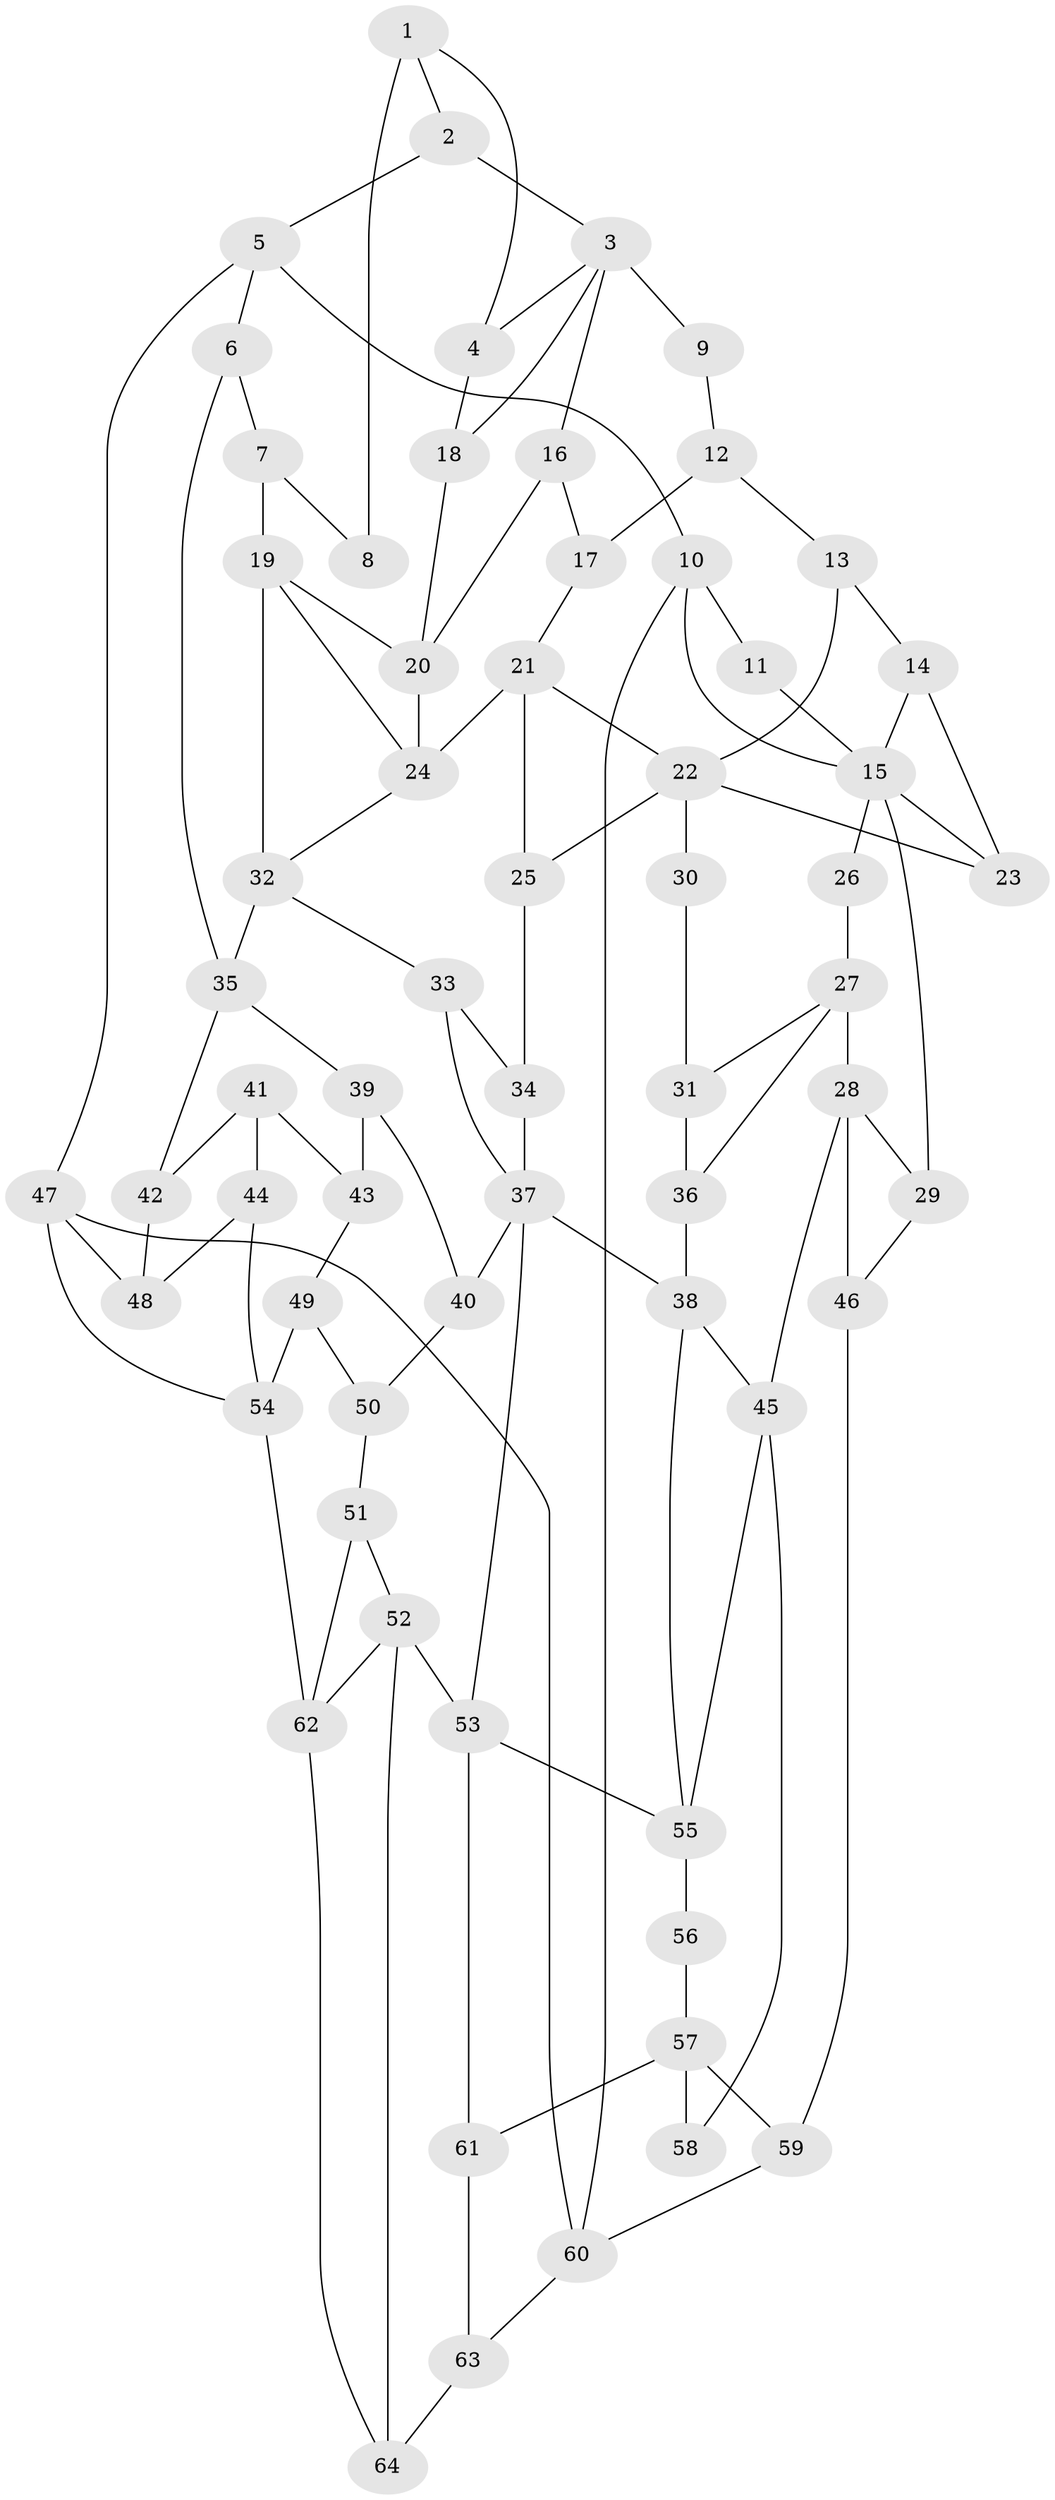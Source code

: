 // original degree distribution, {3: 0.0390625, 5: 0.5703125, 4: 0.1796875, 6: 0.2109375}
// Generated by graph-tools (version 1.1) at 2025/38/03/09/25 02:38:44]
// undirected, 64 vertices, 107 edges
graph export_dot {
graph [start="1"]
  node [color=gray90,style=filled];
  1;
  2;
  3;
  4;
  5;
  6;
  7;
  8;
  9;
  10;
  11;
  12;
  13;
  14;
  15;
  16;
  17;
  18;
  19;
  20;
  21;
  22;
  23;
  24;
  25;
  26;
  27;
  28;
  29;
  30;
  31;
  32;
  33;
  34;
  35;
  36;
  37;
  38;
  39;
  40;
  41;
  42;
  43;
  44;
  45;
  46;
  47;
  48;
  49;
  50;
  51;
  52;
  53;
  54;
  55;
  56;
  57;
  58;
  59;
  60;
  61;
  62;
  63;
  64;
  1 -- 2 [weight=1.0];
  1 -- 4 [weight=1.0];
  1 -- 8 [weight=2.0];
  2 -- 3 [weight=1.0];
  2 -- 5 [weight=1.0];
  3 -- 4 [weight=1.0];
  3 -- 9 [weight=1.0];
  3 -- 16 [weight=1.0];
  3 -- 18 [weight=1.0];
  4 -- 18 [weight=1.0];
  5 -- 6 [weight=1.0];
  5 -- 10 [weight=1.0];
  5 -- 47 [weight=1.0];
  6 -- 7 [weight=1.0];
  6 -- 35 [weight=1.0];
  7 -- 8 [weight=2.0];
  7 -- 19 [weight=2.0];
  9 -- 12 [weight=1.0];
  10 -- 11 [weight=1.0];
  10 -- 15 [weight=1.0];
  10 -- 60 [weight=1.0];
  11 -- 15 [weight=1.0];
  12 -- 13 [weight=1.0];
  12 -- 17 [weight=1.0];
  13 -- 14 [weight=1.0];
  13 -- 22 [weight=1.0];
  14 -- 15 [weight=1.0];
  14 -- 23 [weight=1.0];
  15 -- 23 [weight=1.0];
  15 -- 26 [weight=1.0];
  15 -- 29 [weight=1.0];
  16 -- 17 [weight=1.0];
  16 -- 20 [weight=1.0];
  17 -- 21 [weight=1.0];
  18 -- 20 [weight=1.0];
  19 -- 20 [weight=1.0];
  19 -- 24 [weight=1.0];
  19 -- 32 [weight=2.0];
  20 -- 24 [weight=2.0];
  21 -- 22 [weight=1.0];
  21 -- 24 [weight=2.0];
  21 -- 25 [weight=1.0];
  22 -- 23 [weight=1.0];
  22 -- 25 [weight=1.0];
  22 -- 30 [weight=2.0];
  24 -- 32 [weight=1.0];
  25 -- 34 [weight=1.0];
  26 -- 27 [weight=2.0];
  27 -- 28 [weight=2.0];
  27 -- 31 [weight=1.0];
  27 -- 36 [weight=1.0];
  28 -- 29 [weight=1.0];
  28 -- 45 [weight=2.0];
  28 -- 46 [weight=1.0];
  29 -- 46 [weight=1.0];
  30 -- 31 [weight=1.0];
  31 -- 36 [weight=1.0];
  32 -- 33 [weight=1.0];
  32 -- 35 [weight=1.0];
  33 -- 34 [weight=1.0];
  33 -- 37 [weight=1.0];
  34 -- 37 [weight=1.0];
  35 -- 39 [weight=1.0];
  35 -- 42 [weight=1.0];
  36 -- 38 [weight=2.0];
  37 -- 38 [weight=2.0];
  37 -- 40 [weight=1.0];
  37 -- 53 [weight=1.0];
  38 -- 45 [weight=1.0];
  38 -- 55 [weight=1.0];
  39 -- 40 [weight=1.0];
  39 -- 43 [weight=1.0];
  40 -- 50 [weight=1.0];
  41 -- 42 [weight=1.0];
  41 -- 43 [weight=1.0];
  41 -- 44 [weight=2.0];
  42 -- 48 [weight=1.0];
  43 -- 49 [weight=1.0];
  44 -- 48 [weight=1.0];
  44 -- 54 [weight=1.0];
  45 -- 55 [weight=1.0];
  45 -- 58 [weight=1.0];
  46 -- 59 [weight=1.0];
  47 -- 48 [weight=1.0];
  47 -- 54 [weight=1.0];
  47 -- 60 [weight=1.0];
  49 -- 50 [weight=1.0];
  49 -- 54 [weight=2.0];
  50 -- 51 [weight=1.0];
  51 -- 52 [weight=1.0];
  51 -- 62 [weight=2.0];
  52 -- 53 [weight=2.0];
  52 -- 62 [weight=1.0];
  52 -- 64 [weight=1.0];
  53 -- 55 [weight=1.0];
  53 -- 61 [weight=1.0];
  54 -- 62 [weight=2.0];
  55 -- 56 [weight=1.0];
  56 -- 57 [weight=2.0];
  57 -- 58 [weight=2.0];
  57 -- 59 [weight=1.0];
  57 -- 61 [weight=1.0];
  59 -- 60 [weight=1.0];
  60 -- 63 [weight=1.0];
  61 -- 63 [weight=1.0];
  62 -- 64 [weight=1.0];
  63 -- 64 [weight=1.0];
}
